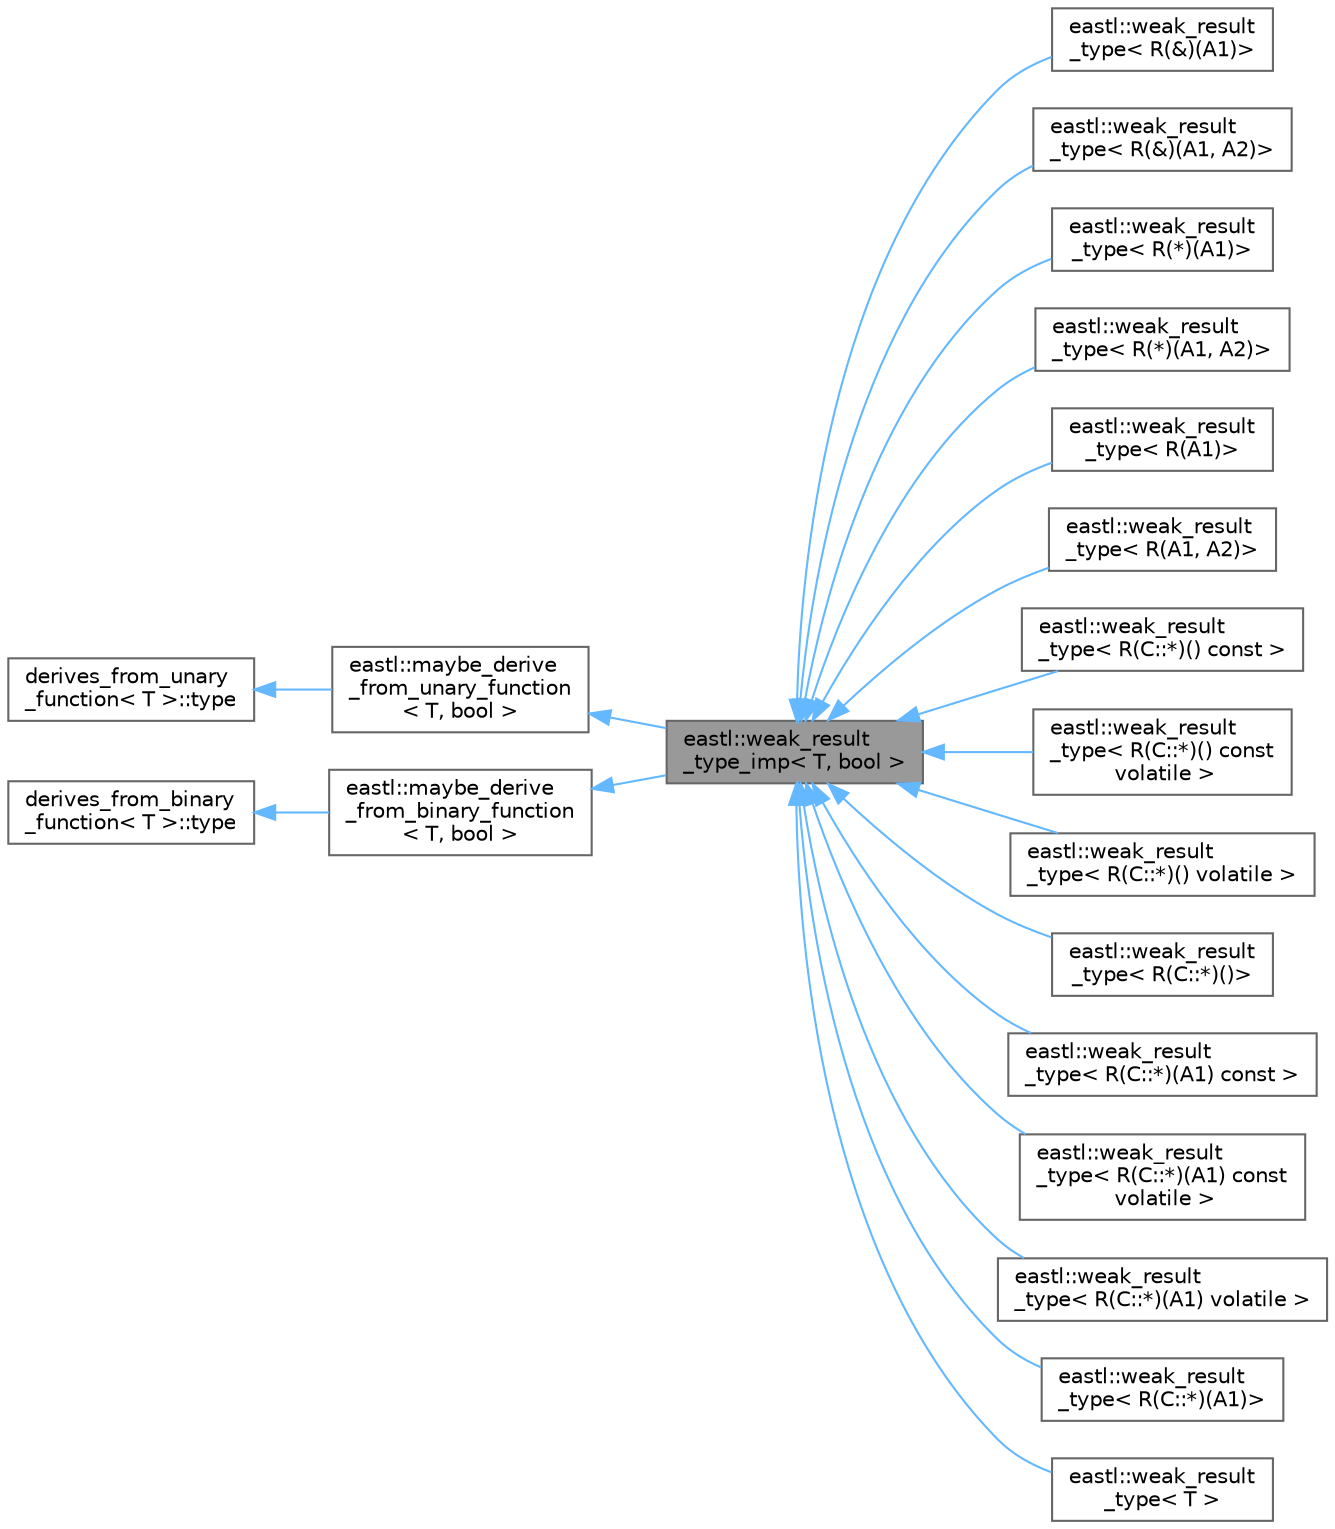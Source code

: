 digraph "eastl::weak_result_type_imp&lt; T, bool &gt;"
{
 // LATEX_PDF_SIZE
  bgcolor="transparent";
  edge [fontname=Helvetica,fontsize=10,labelfontname=Helvetica,labelfontsize=10];
  node [fontname=Helvetica,fontsize=10,shape=box,height=0.2,width=0.4];
  rankdir="LR";
  Node1 [id="Node000001",label="eastl::weak_result\l_type_imp\< T, bool \>",height=0.2,width=0.4,color="gray40", fillcolor="grey60", style="filled", fontcolor="black",tooltip=" "];
  Node2 -> Node1 [id="edge1_Node000001_Node000002",dir="back",color="steelblue1",style="solid",tooltip=" "];
  Node2 [id="Node000002",label="eastl::maybe_derive\l_from_unary_function\l\< T, bool \>",height=0.2,width=0.4,color="gray40", fillcolor="white", style="filled",URL="$structeastl_1_1maybe__derive__from__unary__function.html",tooltip=" "];
  Node3 -> Node2 [id="edge2_Node000002_Node000003",dir="back",color="steelblue1",style="solid",tooltip=" "];
  Node3 [id="Node000003",label="derives_from_unary\l_function\< T \>::type",height=0.2,width=0.4,color="gray40", fillcolor="white", style="filled",tooltip=" "];
  Node4 -> Node1 [id="edge3_Node000001_Node000004",dir="back",color="steelblue1",style="solid",tooltip=" "];
  Node4 [id="Node000004",label="eastl::maybe_derive\l_from_binary_function\l\< T, bool \>",height=0.2,width=0.4,color="gray40", fillcolor="white", style="filled",URL="$structeastl_1_1maybe__derive__from__binary__function.html",tooltip=" "];
  Node5 -> Node4 [id="edge4_Node000004_Node000005",dir="back",color="steelblue1",style="solid",tooltip=" "];
  Node5 [id="Node000005",label="derives_from_binary\l_function\< T \>::type",height=0.2,width=0.4,color="gray40", fillcolor="white", style="filled",tooltip=" "];
  Node1 -> Node6 [id="edge5_Node000001_Node000006",dir="back",color="steelblue1",style="solid",tooltip=" "];
  Node6 [id="Node000006",label="eastl::weak_result\l_type\< R(&)(A1)\>",height=0.2,width=0.4,color="gray40", fillcolor="white", style="filled",URL="$structeastl_1_1weak__result__type_3_01_r_07_6_08_07_a1_08_4.html",tooltip=" "];
  Node1 -> Node7 [id="edge6_Node000001_Node000007",dir="back",color="steelblue1",style="solid",tooltip=" "];
  Node7 [id="Node000007",label="eastl::weak_result\l_type\< R(&)(A1, A2)\>",height=0.2,width=0.4,color="gray40", fillcolor="white", style="filled",URL="$structeastl_1_1weak__result__type_3_01_r_07_6_08_07_a1_00_01_a2_08_4.html",tooltip=" "];
  Node1 -> Node8 [id="edge7_Node000001_Node000008",dir="back",color="steelblue1",style="solid",tooltip=" "];
  Node8 [id="Node000008",label="eastl::weak_result\l_type\< R(*)(A1)\>",height=0.2,width=0.4,color="gray40", fillcolor="white", style="filled",URL="$structeastl_1_1weak__result__type_3_01_r_07_5_08_07_a1_08_4.html",tooltip=" "];
  Node1 -> Node9 [id="edge8_Node000001_Node000009",dir="back",color="steelblue1",style="solid",tooltip=" "];
  Node9 [id="Node000009",label="eastl::weak_result\l_type\< R(*)(A1, A2)\>",height=0.2,width=0.4,color="gray40", fillcolor="white", style="filled",URL="$structeastl_1_1weak__result__type_3_01_r_07_5_08_07_a1_00_01_a2_08_4.html",tooltip=" "];
  Node1 -> Node10 [id="edge9_Node000001_Node000010",dir="back",color="steelblue1",style="solid",tooltip=" "];
  Node10 [id="Node000010",label="eastl::weak_result\l_type\< R(A1)\>",height=0.2,width=0.4,color="gray40", fillcolor="white", style="filled",URL="$structeastl_1_1weak__result__type_3_01_r_07_a1_08_4.html",tooltip=" "];
  Node1 -> Node11 [id="edge10_Node000001_Node000011",dir="back",color="steelblue1",style="solid",tooltip=" "];
  Node11 [id="Node000011",label="eastl::weak_result\l_type\< R(A1, A2)\>",height=0.2,width=0.4,color="gray40", fillcolor="white", style="filled",URL="$structeastl_1_1weak__result__type_3_01_r_07_a1_00_01_a2_08_4.html",tooltip=" "];
  Node1 -> Node12 [id="edge11_Node000001_Node000012",dir="back",color="steelblue1",style="solid",tooltip=" "];
  Node12 [id="Node000012",label="eastl::weak_result\l_type\< R(C::*)() const \>",height=0.2,width=0.4,color="gray40", fillcolor="white", style="filled",URL="$structeastl_1_1weak__result__type_3_01_r_07_c_1_1_5_08_07_08_01const_01_4.html",tooltip=" "];
  Node1 -> Node13 [id="edge12_Node000001_Node000013",dir="back",color="steelblue1",style="solid",tooltip=" "];
  Node13 [id="Node000013",label="eastl::weak_result\l_type\< R(C::*)() const\l volatile \>",height=0.2,width=0.4,color="gray40", fillcolor="white", style="filled",URL="$structeastl_1_1weak__result__type_3_01_r_07_c_1_1_5_08_07_08_01const_01volatile_01_4.html",tooltip=" "];
  Node1 -> Node14 [id="edge13_Node000001_Node000014",dir="back",color="steelblue1",style="solid",tooltip=" "];
  Node14 [id="Node000014",label="eastl::weak_result\l_type\< R(C::*)() volatile \>",height=0.2,width=0.4,color="gray40", fillcolor="white", style="filled",URL="$structeastl_1_1weak__result__type_3_01_r_07_c_1_1_5_08_07_08_01volatile_01_4.html",tooltip=" "];
  Node1 -> Node15 [id="edge14_Node000001_Node000015",dir="back",color="steelblue1",style="solid",tooltip=" "];
  Node15 [id="Node000015",label="eastl::weak_result\l_type\< R(C::*)()\>",height=0.2,width=0.4,color="gray40", fillcolor="white", style="filled",URL="$structeastl_1_1weak__result__type_3_01_r_07_c_1_1_5_08_07_08_4.html",tooltip=" "];
  Node1 -> Node16 [id="edge15_Node000001_Node000016",dir="back",color="steelblue1",style="solid",tooltip=" "];
  Node16 [id="Node000016",label="eastl::weak_result\l_type\< R(C::*)(A1) const \>",height=0.2,width=0.4,color="gray40", fillcolor="white", style="filled",URL="$structeastl_1_1weak__result__type_3_01_r_07_c_1_1_5_08_07_a1_08_01const_01_4.html",tooltip=" "];
  Node1 -> Node17 [id="edge16_Node000001_Node000017",dir="back",color="steelblue1",style="solid",tooltip=" "];
  Node17 [id="Node000017",label="eastl::weak_result\l_type\< R(C::*)(A1) const\l volatile \>",height=0.2,width=0.4,color="gray40", fillcolor="white", style="filled",URL="$structeastl_1_1weak__result__type_3_01_r_07_c_1_1_5_08_07_a1_08_01const_01volatile_01_4.html",tooltip=" "];
  Node1 -> Node18 [id="edge17_Node000001_Node000018",dir="back",color="steelblue1",style="solid",tooltip=" "];
  Node18 [id="Node000018",label="eastl::weak_result\l_type\< R(C::*)(A1) volatile \>",height=0.2,width=0.4,color="gray40", fillcolor="white", style="filled",URL="$structeastl_1_1weak__result__type_3_01_r_07_c_1_1_5_08_07_a1_08_01volatile_01_4.html",tooltip=" "];
  Node1 -> Node19 [id="edge18_Node000001_Node000019",dir="back",color="steelblue1",style="solid",tooltip=" "];
  Node19 [id="Node000019",label="eastl::weak_result\l_type\< R(C::*)(A1)\>",height=0.2,width=0.4,color="gray40", fillcolor="white", style="filled",URL="$structeastl_1_1weak__result__type_3_01_r_07_c_1_1_5_08_07_a1_08_4.html",tooltip=" "];
  Node1 -> Node20 [id="edge19_Node000001_Node000020",dir="back",color="steelblue1",style="solid",tooltip=" "];
  Node20 [id="Node000020",label="eastl::weak_result\l_type\< T \>",height=0.2,width=0.4,color="gray40", fillcolor="white", style="filled",URL="$structeastl_1_1weak__result__type.html",tooltip=" "];
}

